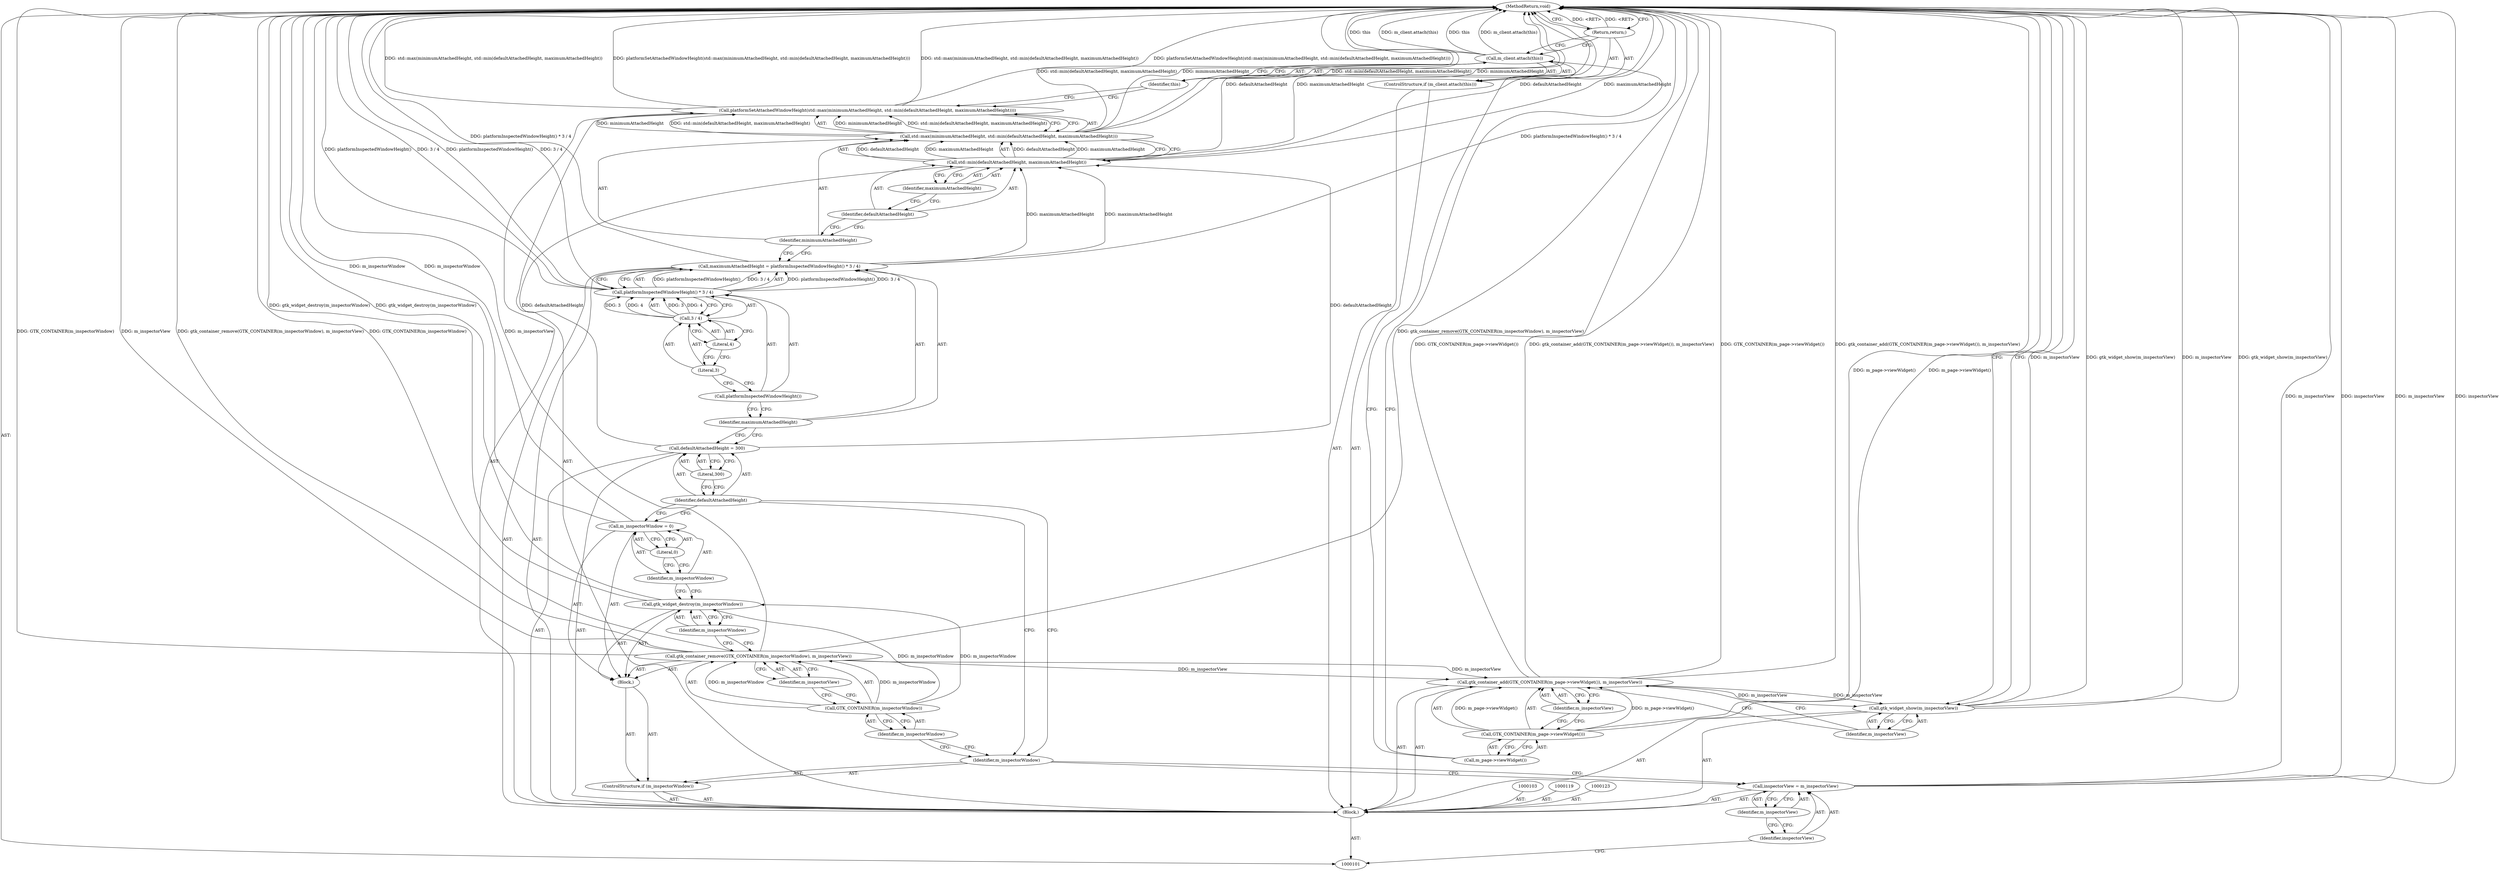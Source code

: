 digraph "0_Chrome_3bbc818ed1a7b63b8290bbde9ae975956748cb8a_4" {
"1000147" [label="(MethodReturn,void)"];
"1000120" [label="(Call,defaultAttachedHeight = 300)"];
"1000121" [label="(Identifier,defaultAttachedHeight)"];
"1000122" [label="(Literal,300)"];
"1000124" [label="(Call,maximumAttachedHeight = platformInspectedWindowHeight() * 3 / 4)"];
"1000125" [label="(Identifier,maximumAttachedHeight)"];
"1000126" [label="(Call,platformInspectedWindowHeight() * 3 / 4)"];
"1000127" [label="(Call,platformInspectedWindowHeight())"];
"1000128" [label="(Call,3 / 4)"];
"1000129" [label="(Literal,3)"];
"1000130" [label="(Literal,4)"];
"1000136" [label="(Identifier,maximumAttachedHeight)"];
"1000132" [label="(Call,std::max(minimumAttachedHeight, std::min(defaultAttachedHeight, maximumAttachedHeight)))"];
"1000131" [label="(Call,platformSetAttachedWindowHeight(std::max(minimumAttachedHeight, std::min(defaultAttachedHeight, maximumAttachedHeight))))"];
"1000133" [label="(Identifier,minimumAttachedHeight)"];
"1000134" [label="(Call,std::min(defaultAttachedHeight, maximumAttachedHeight))"];
"1000135" [label="(Identifier,defaultAttachedHeight)"];
"1000139" [label="(Identifier,this)"];
"1000137" [label="(ControlStructure,if (m_client.attach(this)))"];
"1000138" [label="(Call,m_client.attach(this))"];
"1000140" [label="(Return,return;)"];
"1000142" [label="(Call,GTK_CONTAINER(m_page->viewWidget()))"];
"1000143" [label="(Call,m_page->viewWidget())"];
"1000141" [label="(Call,gtk_container_add(GTK_CONTAINER(m_page->viewWidget()), m_inspectorView))"];
"1000144" [label="(Identifier,m_inspectorView)"];
"1000146" [label="(Identifier,m_inspectorView)"];
"1000145" [label="(Call,gtk_widget_show(m_inspectorView))"];
"1000102" [label="(Block,)"];
"1000104" [label="(Call,inspectorView = m_inspectorView)"];
"1000105" [label="(Identifier,inspectorView)"];
"1000106" [label="(Identifier,m_inspectorView)"];
"1000109" [label="(Block,)"];
"1000107" [label="(ControlStructure,if (m_inspectorWindow))"];
"1000108" [label="(Identifier,m_inspectorWindow)"];
"1000111" [label="(Call,GTK_CONTAINER(m_inspectorWindow))"];
"1000112" [label="(Identifier,m_inspectorWindow)"];
"1000113" [label="(Identifier,m_inspectorView)"];
"1000110" [label="(Call,gtk_container_remove(GTK_CONTAINER(m_inspectorWindow), m_inspectorView))"];
"1000115" [label="(Identifier,m_inspectorWindow)"];
"1000114" [label="(Call,gtk_widget_destroy(m_inspectorWindow))"];
"1000118" [label="(Literal,0)"];
"1000116" [label="(Call,m_inspectorWindow = 0)"];
"1000117" [label="(Identifier,m_inspectorWindow)"];
"1000147" -> "1000101"  [label="AST: "];
"1000147" -> "1000140"  [label="CFG: "];
"1000147" -> "1000145"  [label="CFG: "];
"1000116" -> "1000147"  [label="DDG: m_inspectorWindow"];
"1000124" -> "1000147"  [label="DDG: platformInspectedWindowHeight() * 3 / 4"];
"1000141" -> "1000147"  [label="DDG: GTK_CONTAINER(m_page->viewWidget())"];
"1000141" -> "1000147"  [label="DDG: gtk_container_add(GTK_CONTAINER(m_page->viewWidget()), m_inspectorView)"];
"1000104" -> "1000147"  [label="DDG: inspectorView"];
"1000104" -> "1000147"  [label="DDG: m_inspectorView"];
"1000114" -> "1000147"  [label="DDG: gtk_widget_destroy(m_inspectorWindow)"];
"1000132" -> "1000147"  [label="DDG: std::min(defaultAttachedHeight, maximumAttachedHeight)"];
"1000132" -> "1000147"  [label="DDG: minimumAttachedHeight"];
"1000126" -> "1000147"  [label="DDG: platformInspectedWindowHeight()"];
"1000126" -> "1000147"  [label="DDG: 3 / 4"];
"1000145" -> "1000147"  [label="DDG: m_inspectorView"];
"1000145" -> "1000147"  [label="DDG: gtk_widget_show(m_inspectorView)"];
"1000131" -> "1000147"  [label="DDG: std::max(minimumAttachedHeight, std::min(defaultAttachedHeight, maximumAttachedHeight))"];
"1000131" -> "1000147"  [label="DDG: platformSetAttachedWindowHeight(std::max(minimumAttachedHeight, std::min(defaultAttachedHeight, maximumAttachedHeight)))"];
"1000138" -> "1000147"  [label="DDG: this"];
"1000138" -> "1000147"  [label="DDG: m_client.attach(this)"];
"1000134" -> "1000147"  [label="DDG: defaultAttachedHeight"];
"1000134" -> "1000147"  [label="DDG: maximumAttachedHeight"];
"1000110" -> "1000147"  [label="DDG: m_inspectorView"];
"1000110" -> "1000147"  [label="DDG: gtk_container_remove(GTK_CONTAINER(m_inspectorWindow), m_inspectorView)"];
"1000110" -> "1000147"  [label="DDG: GTK_CONTAINER(m_inspectorWindow)"];
"1000142" -> "1000147"  [label="DDG: m_page->viewWidget()"];
"1000140" -> "1000147"  [label="DDG: <RET>"];
"1000120" -> "1000102"  [label="AST: "];
"1000120" -> "1000122"  [label="CFG: "];
"1000121" -> "1000120"  [label="AST: "];
"1000122" -> "1000120"  [label="AST: "];
"1000125" -> "1000120"  [label="CFG: "];
"1000120" -> "1000134"  [label="DDG: defaultAttachedHeight"];
"1000121" -> "1000120"  [label="AST: "];
"1000121" -> "1000116"  [label="CFG: "];
"1000121" -> "1000108"  [label="CFG: "];
"1000122" -> "1000121"  [label="CFG: "];
"1000122" -> "1000120"  [label="AST: "];
"1000122" -> "1000121"  [label="CFG: "];
"1000120" -> "1000122"  [label="CFG: "];
"1000124" -> "1000102"  [label="AST: "];
"1000124" -> "1000126"  [label="CFG: "];
"1000125" -> "1000124"  [label="AST: "];
"1000126" -> "1000124"  [label="AST: "];
"1000133" -> "1000124"  [label="CFG: "];
"1000124" -> "1000147"  [label="DDG: platformInspectedWindowHeight() * 3 / 4"];
"1000126" -> "1000124"  [label="DDG: platformInspectedWindowHeight()"];
"1000126" -> "1000124"  [label="DDG: 3 / 4"];
"1000124" -> "1000134"  [label="DDG: maximumAttachedHeight"];
"1000125" -> "1000124"  [label="AST: "];
"1000125" -> "1000120"  [label="CFG: "];
"1000127" -> "1000125"  [label="CFG: "];
"1000126" -> "1000124"  [label="AST: "];
"1000126" -> "1000128"  [label="CFG: "];
"1000127" -> "1000126"  [label="AST: "];
"1000128" -> "1000126"  [label="AST: "];
"1000124" -> "1000126"  [label="CFG: "];
"1000126" -> "1000147"  [label="DDG: platformInspectedWindowHeight()"];
"1000126" -> "1000147"  [label="DDG: 3 / 4"];
"1000126" -> "1000124"  [label="DDG: platformInspectedWindowHeight()"];
"1000126" -> "1000124"  [label="DDG: 3 / 4"];
"1000128" -> "1000126"  [label="DDG: 3"];
"1000128" -> "1000126"  [label="DDG: 4"];
"1000127" -> "1000126"  [label="AST: "];
"1000127" -> "1000125"  [label="CFG: "];
"1000129" -> "1000127"  [label="CFG: "];
"1000128" -> "1000126"  [label="AST: "];
"1000128" -> "1000130"  [label="CFG: "];
"1000129" -> "1000128"  [label="AST: "];
"1000130" -> "1000128"  [label="AST: "];
"1000126" -> "1000128"  [label="CFG: "];
"1000128" -> "1000126"  [label="DDG: 3"];
"1000128" -> "1000126"  [label="DDG: 4"];
"1000129" -> "1000128"  [label="AST: "];
"1000129" -> "1000127"  [label="CFG: "];
"1000130" -> "1000129"  [label="CFG: "];
"1000130" -> "1000128"  [label="AST: "];
"1000130" -> "1000129"  [label="CFG: "];
"1000128" -> "1000130"  [label="CFG: "];
"1000136" -> "1000134"  [label="AST: "];
"1000136" -> "1000135"  [label="CFG: "];
"1000134" -> "1000136"  [label="CFG: "];
"1000132" -> "1000131"  [label="AST: "];
"1000132" -> "1000134"  [label="CFG: "];
"1000133" -> "1000132"  [label="AST: "];
"1000134" -> "1000132"  [label="AST: "];
"1000131" -> "1000132"  [label="CFG: "];
"1000132" -> "1000147"  [label="DDG: std::min(defaultAttachedHeight, maximumAttachedHeight)"];
"1000132" -> "1000147"  [label="DDG: minimumAttachedHeight"];
"1000132" -> "1000131"  [label="DDG: minimumAttachedHeight"];
"1000132" -> "1000131"  [label="DDG: std::min(defaultAttachedHeight, maximumAttachedHeight)"];
"1000134" -> "1000132"  [label="DDG: defaultAttachedHeight"];
"1000134" -> "1000132"  [label="DDG: maximumAttachedHeight"];
"1000131" -> "1000102"  [label="AST: "];
"1000131" -> "1000132"  [label="CFG: "];
"1000132" -> "1000131"  [label="AST: "];
"1000139" -> "1000131"  [label="CFG: "];
"1000131" -> "1000147"  [label="DDG: std::max(minimumAttachedHeight, std::min(defaultAttachedHeight, maximumAttachedHeight))"];
"1000131" -> "1000147"  [label="DDG: platformSetAttachedWindowHeight(std::max(minimumAttachedHeight, std::min(defaultAttachedHeight, maximumAttachedHeight)))"];
"1000132" -> "1000131"  [label="DDG: minimumAttachedHeight"];
"1000132" -> "1000131"  [label="DDG: std::min(defaultAttachedHeight, maximumAttachedHeight)"];
"1000133" -> "1000132"  [label="AST: "];
"1000133" -> "1000124"  [label="CFG: "];
"1000135" -> "1000133"  [label="CFG: "];
"1000134" -> "1000132"  [label="AST: "];
"1000134" -> "1000136"  [label="CFG: "];
"1000135" -> "1000134"  [label="AST: "];
"1000136" -> "1000134"  [label="AST: "];
"1000132" -> "1000134"  [label="CFG: "];
"1000134" -> "1000147"  [label="DDG: defaultAttachedHeight"];
"1000134" -> "1000147"  [label="DDG: maximumAttachedHeight"];
"1000134" -> "1000132"  [label="DDG: defaultAttachedHeight"];
"1000134" -> "1000132"  [label="DDG: maximumAttachedHeight"];
"1000120" -> "1000134"  [label="DDG: defaultAttachedHeight"];
"1000124" -> "1000134"  [label="DDG: maximumAttachedHeight"];
"1000135" -> "1000134"  [label="AST: "];
"1000135" -> "1000133"  [label="CFG: "];
"1000136" -> "1000135"  [label="CFG: "];
"1000139" -> "1000138"  [label="AST: "];
"1000139" -> "1000131"  [label="CFG: "];
"1000138" -> "1000139"  [label="CFG: "];
"1000137" -> "1000102"  [label="AST: "];
"1000138" -> "1000137"  [label="AST: "];
"1000140" -> "1000137"  [label="AST: "];
"1000138" -> "1000137"  [label="AST: "];
"1000138" -> "1000139"  [label="CFG: "];
"1000139" -> "1000138"  [label="AST: "];
"1000140" -> "1000138"  [label="CFG: "];
"1000143" -> "1000138"  [label="CFG: "];
"1000138" -> "1000147"  [label="DDG: this"];
"1000138" -> "1000147"  [label="DDG: m_client.attach(this)"];
"1000140" -> "1000137"  [label="AST: "];
"1000140" -> "1000138"  [label="CFG: "];
"1000147" -> "1000140"  [label="CFG: "];
"1000140" -> "1000147"  [label="DDG: <RET>"];
"1000142" -> "1000141"  [label="AST: "];
"1000142" -> "1000143"  [label="CFG: "];
"1000143" -> "1000142"  [label="AST: "];
"1000144" -> "1000142"  [label="CFG: "];
"1000142" -> "1000147"  [label="DDG: m_page->viewWidget()"];
"1000142" -> "1000141"  [label="DDG: m_page->viewWidget()"];
"1000143" -> "1000142"  [label="AST: "];
"1000143" -> "1000138"  [label="CFG: "];
"1000142" -> "1000143"  [label="CFG: "];
"1000141" -> "1000102"  [label="AST: "];
"1000141" -> "1000144"  [label="CFG: "];
"1000142" -> "1000141"  [label="AST: "];
"1000144" -> "1000141"  [label="AST: "];
"1000146" -> "1000141"  [label="CFG: "];
"1000141" -> "1000147"  [label="DDG: GTK_CONTAINER(m_page->viewWidget())"];
"1000141" -> "1000147"  [label="DDG: gtk_container_add(GTK_CONTAINER(m_page->viewWidget()), m_inspectorView)"];
"1000142" -> "1000141"  [label="DDG: m_page->viewWidget()"];
"1000110" -> "1000141"  [label="DDG: m_inspectorView"];
"1000141" -> "1000145"  [label="DDG: m_inspectorView"];
"1000144" -> "1000141"  [label="AST: "];
"1000144" -> "1000142"  [label="CFG: "];
"1000141" -> "1000144"  [label="CFG: "];
"1000146" -> "1000145"  [label="AST: "];
"1000146" -> "1000141"  [label="CFG: "];
"1000145" -> "1000146"  [label="CFG: "];
"1000145" -> "1000102"  [label="AST: "];
"1000145" -> "1000146"  [label="CFG: "];
"1000146" -> "1000145"  [label="AST: "];
"1000147" -> "1000145"  [label="CFG: "];
"1000145" -> "1000147"  [label="DDG: m_inspectorView"];
"1000145" -> "1000147"  [label="DDG: gtk_widget_show(m_inspectorView)"];
"1000141" -> "1000145"  [label="DDG: m_inspectorView"];
"1000102" -> "1000101"  [label="AST: "];
"1000103" -> "1000102"  [label="AST: "];
"1000104" -> "1000102"  [label="AST: "];
"1000107" -> "1000102"  [label="AST: "];
"1000119" -> "1000102"  [label="AST: "];
"1000120" -> "1000102"  [label="AST: "];
"1000123" -> "1000102"  [label="AST: "];
"1000124" -> "1000102"  [label="AST: "];
"1000131" -> "1000102"  [label="AST: "];
"1000137" -> "1000102"  [label="AST: "];
"1000141" -> "1000102"  [label="AST: "];
"1000145" -> "1000102"  [label="AST: "];
"1000104" -> "1000102"  [label="AST: "];
"1000104" -> "1000106"  [label="CFG: "];
"1000105" -> "1000104"  [label="AST: "];
"1000106" -> "1000104"  [label="AST: "];
"1000108" -> "1000104"  [label="CFG: "];
"1000104" -> "1000147"  [label="DDG: inspectorView"];
"1000104" -> "1000147"  [label="DDG: m_inspectorView"];
"1000105" -> "1000104"  [label="AST: "];
"1000105" -> "1000101"  [label="CFG: "];
"1000106" -> "1000105"  [label="CFG: "];
"1000106" -> "1000104"  [label="AST: "];
"1000106" -> "1000105"  [label="CFG: "];
"1000104" -> "1000106"  [label="CFG: "];
"1000109" -> "1000107"  [label="AST: "];
"1000110" -> "1000109"  [label="AST: "];
"1000114" -> "1000109"  [label="AST: "];
"1000116" -> "1000109"  [label="AST: "];
"1000107" -> "1000102"  [label="AST: "];
"1000108" -> "1000107"  [label="AST: "];
"1000109" -> "1000107"  [label="AST: "];
"1000108" -> "1000107"  [label="AST: "];
"1000108" -> "1000104"  [label="CFG: "];
"1000112" -> "1000108"  [label="CFG: "];
"1000121" -> "1000108"  [label="CFG: "];
"1000111" -> "1000110"  [label="AST: "];
"1000111" -> "1000112"  [label="CFG: "];
"1000112" -> "1000111"  [label="AST: "];
"1000113" -> "1000111"  [label="CFG: "];
"1000111" -> "1000110"  [label="DDG: m_inspectorWindow"];
"1000111" -> "1000114"  [label="DDG: m_inspectorWindow"];
"1000112" -> "1000111"  [label="AST: "];
"1000112" -> "1000108"  [label="CFG: "];
"1000111" -> "1000112"  [label="CFG: "];
"1000113" -> "1000110"  [label="AST: "];
"1000113" -> "1000111"  [label="CFG: "];
"1000110" -> "1000113"  [label="CFG: "];
"1000110" -> "1000109"  [label="AST: "];
"1000110" -> "1000113"  [label="CFG: "];
"1000111" -> "1000110"  [label="AST: "];
"1000113" -> "1000110"  [label="AST: "];
"1000115" -> "1000110"  [label="CFG: "];
"1000110" -> "1000147"  [label="DDG: m_inspectorView"];
"1000110" -> "1000147"  [label="DDG: gtk_container_remove(GTK_CONTAINER(m_inspectorWindow), m_inspectorView)"];
"1000110" -> "1000147"  [label="DDG: GTK_CONTAINER(m_inspectorWindow)"];
"1000111" -> "1000110"  [label="DDG: m_inspectorWindow"];
"1000110" -> "1000141"  [label="DDG: m_inspectorView"];
"1000115" -> "1000114"  [label="AST: "];
"1000115" -> "1000110"  [label="CFG: "];
"1000114" -> "1000115"  [label="CFG: "];
"1000114" -> "1000109"  [label="AST: "];
"1000114" -> "1000115"  [label="CFG: "];
"1000115" -> "1000114"  [label="AST: "];
"1000117" -> "1000114"  [label="CFG: "];
"1000114" -> "1000147"  [label="DDG: gtk_widget_destroy(m_inspectorWindow)"];
"1000111" -> "1000114"  [label="DDG: m_inspectorWindow"];
"1000118" -> "1000116"  [label="AST: "];
"1000118" -> "1000117"  [label="CFG: "];
"1000116" -> "1000118"  [label="CFG: "];
"1000116" -> "1000109"  [label="AST: "];
"1000116" -> "1000118"  [label="CFG: "];
"1000117" -> "1000116"  [label="AST: "];
"1000118" -> "1000116"  [label="AST: "];
"1000121" -> "1000116"  [label="CFG: "];
"1000116" -> "1000147"  [label="DDG: m_inspectorWindow"];
"1000117" -> "1000116"  [label="AST: "];
"1000117" -> "1000114"  [label="CFG: "];
"1000118" -> "1000117"  [label="CFG: "];
}
